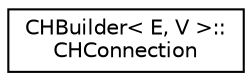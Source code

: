 digraph "Graphical Class Hierarchy"
{
  edge [fontname="Helvetica",fontsize="10",labelfontname="Helvetica",labelfontsize="10"];
  node [fontname="Helvetica",fontsize="10",shape=record];
  rankdir="LR";
  Node0 [label="CHBuilder\< E, V \>::\lCHConnection",height=0.2,width=0.4,color="black", fillcolor="white", style="filled",URL="$dd/d9d/class_c_h_builder_1_1_c_h_connection.html",tooltip="Forward/backward connection with associated FORWARD cost. "];
}
